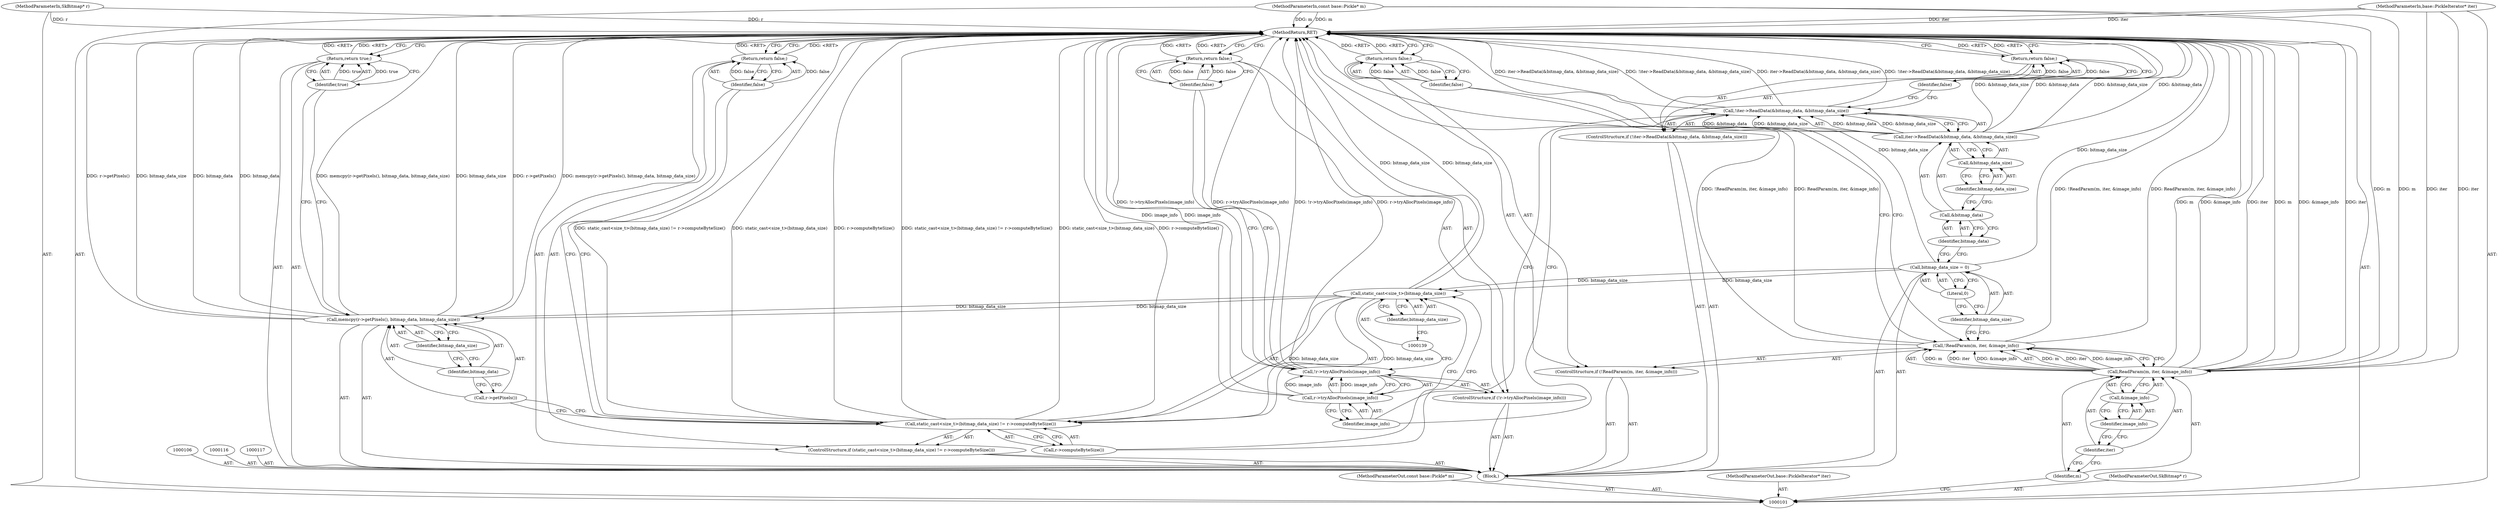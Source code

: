 digraph "0_Chrome_9fe6e9f89a1c78b8b38e806d35651a15858b053b_2" {
"1000150" [label="(MethodReturn,RET)"];
"1000102" [label="(MethodParameterIn,const base::Pickle* m)"];
"1000210" [label="(MethodParameterOut,const base::Pickle* m)"];
"1000121" [label="(ControlStructure,if (!iter->ReadData(&bitmap_data, &bitmap_data_size)))"];
"1000124" [label="(Call,&bitmap_data)"];
"1000125" [label="(Identifier,bitmap_data)"];
"1000126" [label="(Call,&bitmap_data_size)"];
"1000127" [label="(Identifier,bitmap_data_size)"];
"1000122" [label="(Call,!iter->ReadData(&bitmap_data, &bitmap_data_size))"];
"1000123" [label="(Call,iter->ReadData(&bitmap_data, &bitmap_data_size))"];
"1000129" [label="(Identifier,false)"];
"1000128" [label="(Return,return false;)"];
"1000130" [label="(ControlStructure,if (!r->tryAllocPixels(image_info)))"];
"1000133" [label="(Identifier,image_info)"];
"1000131" [label="(Call,!r->tryAllocPixels(image_info))"];
"1000132" [label="(Call,r->tryAllocPixels(image_info))"];
"1000135" [label="(Identifier,false)"];
"1000134" [label="(Return,return false;)"];
"1000136" [label="(ControlStructure,if (static_cast<size_t>(bitmap_data_size) != r->computeByteSize()))"];
"1000140" [label="(Identifier,bitmap_data_size)"];
"1000141" [label="(Call,r->computeByteSize())"];
"1000137" [label="(Call,static_cast<size_t>(bitmap_data_size) != r->computeByteSize())"];
"1000138" [label="(Call,static_cast<size_t>(bitmap_data_size))"];
"1000143" [label="(Identifier,false)"];
"1000142" [label="(Return,return false;)"];
"1000144" [label="(Call,memcpy(r->getPixels(), bitmap_data, bitmap_data_size))"];
"1000146" [label="(Identifier,bitmap_data)"];
"1000147" [label="(Identifier,bitmap_data_size)"];
"1000145" [label="(Call,r->getPixels())"];
"1000103" [label="(MethodParameterIn,base::PickleIterator* iter)"];
"1000211" [label="(MethodParameterOut,base::PickleIterator* iter)"];
"1000148" [label="(Return,return true;)"];
"1000149" [label="(Identifier,true)"];
"1000104" [label="(MethodParameterIn,SkBitmap* r)"];
"1000212" [label="(MethodParameterOut,SkBitmap* r)"];
"1000105" [label="(Block,)"];
"1000110" [label="(Identifier,m)"];
"1000107" [label="(ControlStructure,if (!ReadParam(m, iter, &image_info)))"];
"1000111" [label="(Identifier,iter)"];
"1000112" [label="(Call,&image_info)"];
"1000113" [label="(Identifier,image_info)"];
"1000108" [label="(Call,!ReadParam(m, iter, &image_info))"];
"1000109" [label="(Call,ReadParam(m, iter, &image_info))"];
"1000115" [label="(Identifier,false)"];
"1000114" [label="(Return,return false;)"];
"1000120" [label="(Literal,0)"];
"1000118" [label="(Call,bitmap_data_size = 0)"];
"1000119" [label="(Identifier,bitmap_data_size)"];
"1000150" -> "1000101"  [label="AST: "];
"1000150" -> "1000114"  [label="CFG: "];
"1000150" -> "1000128"  [label="CFG: "];
"1000150" -> "1000134"  [label="CFG: "];
"1000150" -> "1000142"  [label="CFG: "];
"1000150" -> "1000148"  [label="CFG: "];
"1000134" -> "1000150"  [label="DDG: <RET>"];
"1000142" -> "1000150"  [label="DDG: <RET>"];
"1000148" -> "1000150"  [label="DDG: <RET>"];
"1000128" -> "1000150"  [label="DDG: <RET>"];
"1000114" -> "1000150"  [label="DDG: <RET>"];
"1000123" -> "1000150"  [label="DDG: &bitmap_data_size"];
"1000123" -> "1000150"  [label="DDG: &bitmap_data"];
"1000108" -> "1000150"  [label="DDG: !ReadParam(m, iter, &image_info)"];
"1000108" -> "1000150"  [label="DDG: ReadParam(m, iter, &image_info)"];
"1000104" -> "1000150"  [label="DDG: r"];
"1000138" -> "1000150"  [label="DDG: bitmap_data_size"];
"1000109" -> "1000150"  [label="DDG: m"];
"1000109" -> "1000150"  [label="DDG: &image_info"];
"1000109" -> "1000150"  [label="DDG: iter"];
"1000137" -> "1000150"  [label="DDG: static_cast<size_t>(bitmap_data_size)"];
"1000137" -> "1000150"  [label="DDG: r->computeByteSize()"];
"1000137" -> "1000150"  [label="DDG: static_cast<size_t>(bitmap_data_size) != r->computeByteSize()"];
"1000118" -> "1000150"  [label="DDG: bitmap_data_size"];
"1000144" -> "1000150"  [label="DDG: bitmap_data"];
"1000144" -> "1000150"  [label="DDG: memcpy(r->getPixels(), bitmap_data, bitmap_data_size)"];
"1000144" -> "1000150"  [label="DDG: r->getPixels()"];
"1000144" -> "1000150"  [label="DDG: bitmap_data_size"];
"1000122" -> "1000150"  [label="DDG: iter->ReadData(&bitmap_data, &bitmap_data_size)"];
"1000122" -> "1000150"  [label="DDG: !iter->ReadData(&bitmap_data, &bitmap_data_size)"];
"1000131" -> "1000150"  [label="DDG: r->tryAllocPixels(image_info)"];
"1000131" -> "1000150"  [label="DDG: !r->tryAllocPixels(image_info)"];
"1000103" -> "1000150"  [label="DDG: iter"];
"1000132" -> "1000150"  [label="DDG: image_info"];
"1000102" -> "1000150"  [label="DDG: m"];
"1000102" -> "1000101"  [label="AST: "];
"1000102" -> "1000150"  [label="DDG: m"];
"1000102" -> "1000109"  [label="DDG: m"];
"1000210" -> "1000101"  [label="AST: "];
"1000121" -> "1000105"  [label="AST: "];
"1000122" -> "1000121"  [label="AST: "];
"1000128" -> "1000121"  [label="AST: "];
"1000124" -> "1000123"  [label="AST: "];
"1000124" -> "1000125"  [label="CFG: "];
"1000125" -> "1000124"  [label="AST: "];
"1000127" -> "1000124"  [label="CFG: "];
"1000125" -> "1000124"  [label="AST: "];
"1000125" -> "1000118"  [label="CFG: "];
"1000124" -> "1000125"  [label="CFG: "];
"1000126" -> "1000123"  [label="AST: "];
"1000126" -> "1000127"  [label="CFG: "];
"1000127" -> "1000126"  [label="AST: "];
"1000123" -> "1000126"  [label="CFG: "];
"1000127" -> "1000126"  [label="AST: "];
"1000127" -> "1000124"  [label="CFG: "];
"1000126" -> "1000127"  [label="CFG: "];
"1000122" -> "1000121"  [label="AST: "];
"1000122" -> "1000123"  [label="CFG: "];
"1000123" -> "1000122"  [label="AST: "];
"1000129" -> "1000122"  [label="CFG: "];
"1000133" -> "1000122"  [label="CFG: "];
"1000122" -> "1000150"  [label="DDG: iter->ReadData(&bitmap_data, &bitmap_data_size)"];
"1000122" -> "1000150"  [label="DDG: !iter->ReadData(&bitmap_data, &bitmap_data_size)"];
"1000123" -> "1000122"  [label="DDG: &bitmap_data"];
"1000123" -> "1000122"  [label="DDG: &bitmap_data_size"];
"1000123" -> "1000122"  [label="AST: "];
"1000123" -> "1000126"  [label="CFG: "];
"1000124" -> "1000123"  [label="AST: "];
"1000126" -> "1000123"  [label="AST: "];
"1000122" -> "1000123"  [label="CFG: "];
"1000123" -> "1000150"  [label="DDG: &bitmap_data_size"];
"1000123" -> "1000150"  [label="DDG: &bitmap_data"];
"1000123" -> "1000122"  [label="DDG: &bitmap_data"];
"1000123" -> "1000122"  [label="DDG: &bitmap_data_size"];
"1000129" -> "1000128"  [label="AST: "];
"1000129" -> "1000122"  [label="CFG: "];
"1000128" -> "1000129"  [label="CFG: "];
"1000129" -> "1000128"  [label="DDG: false"];
"1000128" -> "1000121"  [label="AST: "];
"1000128" -> "1000129"  [label="CFG: "];
"1000129" -> "1000128"  [label="AST: "];
"1000150" -> "1000128"  [label="CFG: "];
"1000128" -> "1000150"  [label="DDG: <RET>"];
"1000129" -> "1000128"  [label="DDG: false"];
"1000130" -> "1000105"  [label="AST: "];
"1000131" -> "1000130"  [label="AST: "];
"1000134" -> "1000130"  [label="AST: "];
"1000133" -> "1000132"  [label="AST: "];
"1000133" -> "1000122"  [label="CFG: "];
"1000132" -> "1000133"  [label="CFG: "];
"1000131" -> "1000130"  [label="AST: "];
"1000131" -> "1000132"  [label="CFG: "];
"1000132" -> "1000131"  [label="AST: "];
"1000135" -> "1000131"  [label="CFG: "];
"1000139" -> "1000131"  [label="CFG: "];
"1000131" -> "1000150"  [label="DDG: r->tryAllocPixels(image_info)"];
"1000131" -> "1000150"  [label="DDG: !r->tryAllocPixels(image_info)"];
"1000132" -> "1000131"  [label="DDG: image_info"];
"1000132" -> "1000131"  [label="AST: "];
"1000132" -> "1000133"  [label="CFG: "];
"1000133" -> "1000132"  [label="AST: "];
"1000131" -> "1000132"  [label="CFG: "];
"1000132" -> "1000150"  [label="DDG: image_info"];
"1000132" -> "1000131"  [label="DDG: image_info"];
"1000135" -> "1000134"  [label="AST: "];
"1000135" -> "1000131"  [label="CFG: "];
"1000134" -> "1000135"  [label="CFG: "];
"1000135" -> "1000134"  [label="DDG: false"];
"1000134" -> "1000130"  [label="AST: "];
"1000134" -> "1000135"  [label="CFG: "];
"1000135" -> "1000134"  [label="AST: "];
"1000150" -> "1000134"  [label="CFG: "];
"1000134" -> "1000150"  [label="DDG: <RET>"];
"1000135" -> "1000134"  [label="DDG: false"];
"1000136" -> "1000105"  [label="AST: "];
"1000137" -> "1000136"  [label="AST: "];
"1000142" -> "1000136"  [label="AST: "];
"1000140" -> "1000138"  [label="AST: "];
"1000140" -> "1000139"  [label="CFG: "];
"1000138" -> "1000140"  [label="CFG: "];
"1000141" -> "1000137"  [label="AST: "];
"1000141" -> "1000138"  [label="CFG: "];
"1000137" -> "1000141"  [label="CFG: "];
"1000137" -> "1000136"  [label="AST: "];
"1000137" -> "1000141"  [label="CFG: "];
"1000138" -> "1000137"  [label="AST: "];
"1000141" -> "1000137"  [label="AST: "];
"1000143" -> "1000137"  [label="CFG: "];
"1000145" -> "1000137"  [label="CFG: "];
"1000137" -> "1000150"  [label="DDG: static_cast<size_t>(bitmap_data_size)"];
"1000137" -> "1000150"  [label="DDG: r->computeByteSize()"];
"1000137" -> "1000150"  [label="DDG: static_cast<size_t>(bitmap_data_size) != r->computeByteSize()"];
"1000138" -> "1000137"  [label="DDG: bitmap_data_size"];
"1000138" -> "1000137"  [label="AST: "];
"1000138" -> "1000140"  [label="CFG: "];
"1000139" -> "1000138"  [label="AST: "];
"1000140" -> "1000138"  [label="AST: "];
"1000141" -> "1000138"  [label="CFG: "];
"1000138" -> "1000150"  [label="DDG: bitmap_data_size"];
"1000138" -> "1000137"  [label="DDG: bitmap_data_size"];
"1000118" -> "1000138"  [label="DDG: bitmap_data_size"];
"1000138" -> "1000144"  [label="DDG: bitmap_data_size"];
"1000143" -> "1000142"  [label="AST: "];
"1000143" -> "1000137"  [label="CFG: "];
"1000142" -> "1000143"  [label="CFG: "];
"1000143" -> "1000142"  [label="DDG: false"];
"1000142" -> "1000136"  [label="AST: "];
"1000142" -> "1000143"  [label="CFG: "];
"1000143" -> "1000142"  [label="AST: "];
"1000150" -> "1000142"  [label="CFG: "];
"1000142" -> "1000150"  [label="DDG: <RET>"];
"1000143" -> "1000142"  [label="DDG: false"];
"1000144" -> "1000105"  [label="AST: "];
"1000144" -> "1000147"  [label="CFG: "];
"1000145" -> "1000144"  [label="AST: "];
"1000146" -> "1000144"  [label="AST: "];
"1000147" -> "1000144"  [label="AST: "];
"1000149" -> "1000144"  [label="CFG: "];
"1000144" -> "1000150"  [label="DDG: bitmap_data"];
"1000144" -> "1000150"  [label="DDG: memcpy(r->getPixels(), bitmap_data, bitmap_data_size)"];
"1000144" -> "1000150"  [label="DDG: r->getPixels()"];
"1000144" -> "1000150"  [label="DDG: bitmap_data_size"];
"1000138" -> "1000144"  [label="DDG: bitmap_data_size"];
"1000146" -> "1000144"  [label="AST: "];
"1000146" -> "1000145"  [label="CFG: "];
"1000147" -> "1000146"  [label="CFG: "];
"1000147" -> "1000144"  [label="AST: "];
"1000147" -> "1000146"  [label="CFG: "];
"1000144" -> "1000147"  [label="CFG: "];
"1000145" -> "1000144"  [label="AST: "];
"1000145" -> "1000137"  [label="CFG: "];
"1000146" -> "1000145"  [label="CFG: "];
"1000103" -> "1000101"  [label="AST: "];
"1000103" -> "1000150"  [label="DDG: iter"];
"1000103" -> "1000109"  [label="DDG: iter"];
"1000211" -> "1000101"  [label="AST: "];
"1000148" -> "1000105"  [label="AST: "];
"1000148" -> "1000149"  [label="CFG: "];
"1000149" -> "1000148"  [label="AST: "];
"1000150" -> "1000148"  [label="CFG: "];
"1000148" -> "1000150"  [label="DDG: <RET>"];
"1000149" -> "1000148"  [label="DDG: true"];
"1000149" -> "1000148"  [label="AST: "];
"1000149" -> "1000144"  [label="CFG: "];
"1000148" -> "1000149"  [label="CFG: "];
"1000149" -> "1000148"  [label="DDG: true"];
"1000104" -> "1000101"  [label="AST: "];
"1000104" -> "1000150"  [label="DDG: r"];
"1000212" -> "1000101"  [label="AST: "];
"1000105" -> "1000101"  [label="AST: "];
"1000106" -> "1000105"  [label="AST: "];
"1000107" -> "1000105"  [label="AST: "];
"1000116" -> "1000105"  [label="AST: "];
"1000117" -> "1000105"  [label="AST: "];
"1000118" -> "1000105"  [label="AST: "];
"1000121" -> "1000105"  [label="AST: "];
"1000130" -> "1000105"  [label="AST: "];
"1000136" -> "1000105"  [label="AST: "];
"1000144" -> "1000105"  [label="AST: "];
"1000148" -> "1000105"  [label="AST: "];
"1000110" -> "1000109"  [label="AST: "];
"1000110" -> "1000101"  [label="CFG: "];
"1000111" -> "1000110"  [label="CFG: "];
"1000107" -> "1000105"  [label="AST: "];
"1000108" -> "1000107"  [label="AST: "];
"1000114" -> "1000107"  [label="AST: "];
"1000111" -> "1000109"  [label="AST: "];
"1000111" -> "1000110"  [label="CFG: "];
"1000113" -> "1000111"  [label="CFG: "];
"1000112" -> "1000109"  [label="AST: "];
"1000112" -> "1000113"  [label="CFG: "];
"1000113" -> "1000112"  [label="AST: "];
"1000109" -> "1000112"  [label="CFG: "];
"1000113" -> "1000112"  [label="AST: "];
"1000113" -> "1000111"  [label="CFG: "];
"1000112" -> "1000113"  [label="CFG: "];
"1000108" -> "1000107"  [label="AST: "];
"1000108" -> "1000109"  [label="CFG: "];
"1000109" -> "1000108"  [label="AST: "];
"1000115" -> "1000108"  [label="CFG: "];
"1000119" -> "1000108"  [label="CFG: "];
"1000108" -> "1000150"  [label="DDG: !ReadParam(m, iter, &image_info)"];
"1000108" -> "1000150"  [label="DDG: ReadParam(m, iter, &image_info)"];
"1000109" -> "1000108"  [label="DDG: m"];
"1000109" -> "1000108"  [label="DDG: iter"];
"1000109" -> "1000108"  [label="DDG: &image_info"];
"1000109" -> "1000108"  [label="AST: "];
"1000109" -> "1000112"  [label="CFG: "];
"1000110" -> "1000109"  [label="AST: "];
"1000111" -> "1000109"  [label="AST: "];
"1000112" -> "1000109"  [label="AST: "];
"1000108" -> "1000109"  [label="CFG: "];
"1000109" -> "1000150"  [label="DDG: m"];
"1000109" -> "1000150"  [label="DDG: &image_info"];
"1000109" -> "1000150"  [label="DDG: iter"];
"1000109" -> "1000108"  [label="DDG: m"];
"1000109" -> "1000108"  [label="DDG: iter"];
"1000109" -> "1000108"  [label="DDG: &image_info"];
"1000102" -> "1000109"  [label="DDG: m"];
"1000103" -> "1000109"  [label="DDG: iter"];
"1000115" -> "1000114"  [label="AST: "];
"1000115" -> "1000108"  [label="CFG: "];
"1000114" -> "1000115"  [label="CFG: "];
"1000115" -> "1000114"  [label="DDG: false"];
"1000114" -> "1000107"  [label="AST: "];
"1000114" -> "1000115"  [label="CFG: "];
"1000115" -> "1000114"  [label="AST: "];
"1000150" -> "1000114"  [label="CFG: "];
"1000114" -> "1000150"  [label="DDG: <RET>"];
"1000115" -> "1000114"  [label="DDG: false"];
"1000120" -> "1000118"  [label="AST: "];
"1000120" -> "1000119"  [label="CFG: "];
"1000118" -> "1000120"  [label="CFG: "];
"1000118" -> "1000105"  [label="AST: "];
"1000118" -> "1000120"  [label="CFG: "];
"1000119" -> "1000118"  [label="AST: "];
"1000120" -> "1000118"  [label="AST: "];
"1000125" -> "1000118"  [label="CFG: "];
"1000118" -> "1000150"  [label="DDG: bitmap_data_size"];
"1000118" -> "1000138"  [label="DDG: bitmap_data_size"];
"1000119" -> "1000118"  [label="AST: "];
"1000119" -> "1000108"  [label="CFG: "];
"1000120" -> "1000119"  [label="CFG: "];
}
